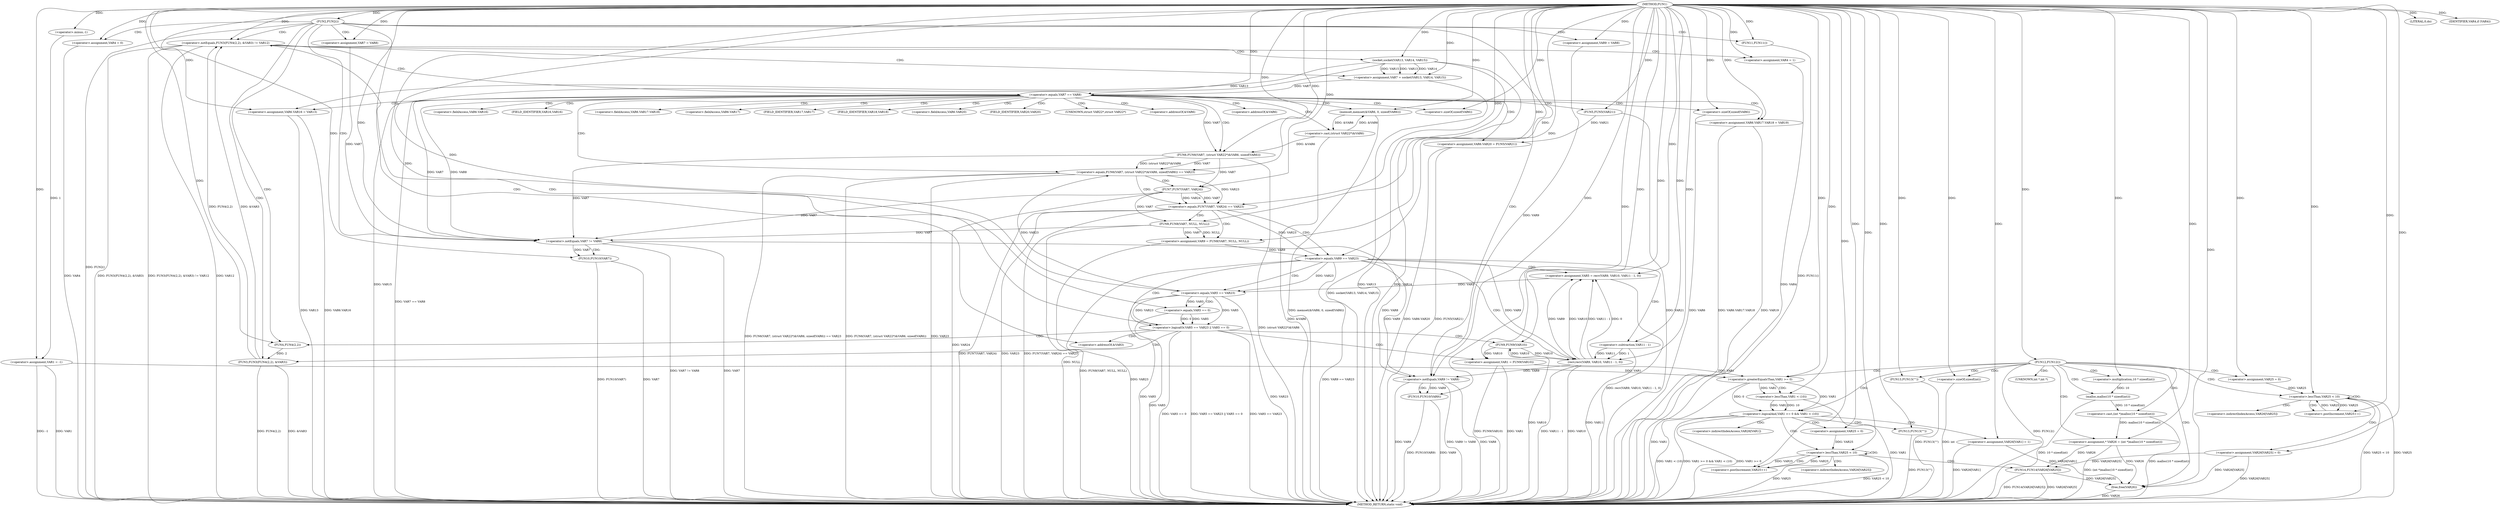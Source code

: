 digraph FUN1 {  
"1000100" [label = "(METHOD,FUN1)" ]
"1000322" [label = "(METHOD_RETURN,static void)" ]
"1000103" [label = "(<operator>.assignment,VAR1 = -1)" ]
"1000105" [label = "(<operator>.minus,-1)" ]
"1000108" [label = "(FUN2,FUN2())" ]
"1000113" [label = "(<operator>.assignment,VAR4 = 0)" ]
"1000119" [label = "(<operator>.assignment,VAR7 = VAR8)" ]
"1000123" [label = "(<operator>.assignment,VAR9 = VAR8)" ]
"1000130" [label = "(<operator>.notEquals,FUN3(FUN4(2,2), &VAR3) != VAR12)" ]
"1000131" [label = "(FUN3,FUN3(FUN4(2,2), &VAR3))" ]
"1000132" [label = "(FUN4,FUN4(2,2))" ]
"1000140" [label = "(<operator>.assignment,VAR4 = 1)" ]
"1000143" [label = "(<operator>.assignment,VAR7 = socket(VAR13, VAR14, VAR15))" ]
"1000145" [label = "(socket,socket(VAR13, VAR14, VAR15))" ]
"1000150" [label = "(<operator>.equals,VAR7 == VAR8)" ]
"1000155" [label = "(memset,memset(&VAR6, 0, sizeof(VAR6)))" ]
"1000159" [label = "(<operator>.sizeOf,sizeof(VAR6))" ]
"1000161" [label = "(<operator>.assignment,VAR6.VAR16 = VAR13)" ]
"1000166" [label = "(<operator>.assignment,VAR6.VAR17.VAR18 = VAR19)" ]
"1000173" [label = "(<operator>.assignment,VAR6.VAR20 = FUN5(VAR21))" ]
"1000177" [label = "(FUN5,FUN5(VAR21))" ]
"1000180" [label = "(<operator>.equals,FUN6(VAR7, (struct VAR22*)&VAR6, sizeof(VAR6)) == VAR23)" ]
"1000181" [label = "(FUN6,FUN6(VAR7, (struct VAR22*)&VAR6, sizeof(VAR6)))" ]
"1000183" [label = "(<operator>.cast,(struct VAR22*)&VAR6)" ]
"1000187" [label = "(<operator>.sizeOf,sizeof(VAR6))" ]
"1000193" [label = "(<operator>.equals,FUN7(VAR7, VAR24) == VAR23)" ]
"1000194" [label = "(FUN7,FUN7(VAR7, VAR24))" ]
"1000200" [label = "(<operator>.assignment,VAR9 = FUN8(VAR7, NULL, NULL))" ]
"1000202" [label = "(FUN8,FUN8(VAR7, NULL, NULL))" ]
"1000207" [label = "(<operator>.equals,VAR9 == VAR23)" ]
"1000212" [label = "(<operator>.assignment,VAR5 = recv(VAR9, VAR10, VAR11 - 1, 0))" ]
"1000214" [label = "(recv,recv(VAR9, VAR10, VAR11 - 1, 0))" ]
"1000217" [label = "(<operator>.subtraction,VAR11 - 1)" ]
"1000222" [label = "(<operator>.logicalOr,VAR5 == VAR23 || VAR5 == 0)" ]
"1000223" [label = "(<operator>.equals,VAR5 == VAR23)" ]
"1000226" [label = "(<operator>.equals,VAR5 == 0)" ]
"1000231" [label = "(<operator>.assignment,VAR1 = FUN9(VAR10))" ]
"1000233" [label = "(FUN9,FUN9(VAR10))" ]
"1000235" [label = "(LITERAL,0,do)" ]
"1000237" [label = "(<operator>.notEquals,VAR7 != VAR8)" ]
"1000241" [label = "(FUN10,FUN10(VAR7))" ]
"1000244" [label = "(<operator>.notEquals,VAR9 != VAR8)" ]
"1000248" [label = "(FUN10,FUN10(VAR9))" ]
"1000251" [label = "(IDENTIFIER,VAR4,if (VAR4))" ]
"1000253" [label = "(FUN11,FUN11())" ]
"1000255" [label = "(FUN12,FUN12())" ]
"1000257" [label = "(FUN13,FUN13(\"\"))" ]
"1000264" [label = "(<operator>.assignment,* VAR26 = (int *)malloc(10 * sizeof(int)))" ]
"1000266" [label = "(<operator>.cast,(int *)malloc(10 * sizeof(int)))" ]
"1000268" [label = "(malloc,malloc(10 * sizeof(int)))" ]
"1000269" [label = "(<operator>.multiplication,10 * sizeof(int))" ]
"1000271" [label = "(<operator>.sizeOf,sizeof(int))" ]
"1000274" [label = "(<operator>.assignment,VAR25 = 0)" ]
"1000277" [label = "(<operator>.lessThan,VAR25 < 10)" ]
"1000280" [label = "(<operator>.postIncrement,VAR25++)" ]
"1000283" [label = "(<operator>.assignment,VAR26[VAR25] = 0)" ]
"1000289" [label = "(<operator>.logicalAnd,VAR1 >= 0 && VAR1 < (10))" ]
"1000290" [label = "(<operator>.greaterEqualsThan,VAR1 >= 0)" ]
"1000293" [label = "(<operator>.lessThan,VAR1 < (10))" ]
"1000297" [label = "(<operator>.assignment,VAR26[VAR1] = 1)" ]
"1000303" [label = "(<operator>.assignment,VAR25 = 0)" ]
"1000306" [label = "(<operator>.lessThan,VAR25 < 10)" ]
"1000309" [label = "(<operator>.postIncrement,VAR25++)" ]
"1000312" [label = "(FUN14,FUN14(VAR26[VAR25]))" ]
"1000318" [label = "(FUN13,FUN13(\"\"))" ]
"1000320" [label = "(free,free(VAR26))" ]
"1000135" [label = "(<operator>.addressOf,&VAR3)" ]
"1000156" [label = "(<operator>.addressOf,&VAR6)" ]
"1000162" [label = "(<operator>.fieldAccess,VAR6.VAR16)" ]
"1000164" [label = "(FIELD_IDENTIFIER,VAR16,VAR16)" ]
"1000167" [label = "(<operator>.fieldAccess,VAR6.VAR17.VAR18)" ]
"1000168" [label = "(<operator>.fieldAccess,VAR6.VAR17)" ]
"1000170" [label = "(FIELD_IDENTIFIER,VAR17,VAR17)" ]
"1000171" [label = "(FIELD_IDENTIFIER,VAR18,VAR18)" ]
"1000174" [label = "(<operator>.fieldAccess,VAR6.VAR20)" ]
"1000176" [label = "(FIELD_IDENTIFIER,VAR20,VAR20)" ]
"1000184" [label = "(UNKNOWN,struct VAR22*,struct VAR22*)" ]
"1000185" [label = "(<operator>.addressOf,&VAR6)" ]
"1000267" [label = "(UNKNOWN,int *,int *)" ]
"1000284" [label = "(<operator>.indirectIndexAccess,VAR26[VAR25])" ]
"1000298" [label = "(<operator>.indirectIndexAccess,VAR26[VAR1])" ]
"1000313" [label = "(<operator>.indirectIndexAccess,VAR26[VAR25])" ]
  "1000183" -> "1000322"  [ label = "DDG: &VAR6"] 
  "1000180" -> "1000322"  [ label = "DDG: FUN6(VAR7, (struct VAR22*)&VAR6, sizeof(VAR6))"] 
  "1000248" -> "1000322"  [ label = "DDG: FUN10(VAR9)"] 
  "1000187" -> "1000322"  [ label = "DDG: VAR6"] 
  "1000177" -> "1000322"  [ label = "DDG: VAR21"] 
  "1000130" -> "1000322"  [ label = "DDG: FUN3(FUN4(2,2), &VAR3) != VAR12"] 
  "1000297" -> "1000322"  [ label = "DDG: VAR26[VAR1]"] 
  "1000290" -> "1000322"  [ label = "DDG: VAR1"] 
  "1000166" -> "1000322"  [ label = "DDG: VAR19"] 
  "1000312" -> "1000322"  [ label = "DDG: FUN14(VAR26[VAR25])"] 
  "1000223" -> "1000322"  [ label = "DDG: VAR23"] 
  "1000193" -> "1000322"  [ label = "DDG: FUN7(VAR7, VAR24)"] 
  "1000226" -> "1000322"  [ label = "DDG: VAR5"] 
  "1000222" -> "1000322"  [ label = "DDG: VAR5 == VAR23"] 
  "1000108" -> "1000322"  [ label = "DDG: FUN2()"] 
  "1000237" -> "1000322"  [ label = "DDG: VAR7 != VAR8"] 
  "1000207" -> "1000322"  [ label = "DDG: VAR23"] 
  "1000283" -> "1000322"  [ label = "DDG: VAR26[VAR25]"] 
  "1000293" -> "1000322"  [ label = "DDG: VAR1"] 
  "1000231" -> "1000322"  [ label = "DDG: FUN9(VAR10)"] 
  "1000253" -> "1000322"  [ label = "DDG: FUN11()"] 
  "1000289" -> "1000322"  [ label = "DDG: VAR1 >= 0"] 
  "1000318" -> "1000322"  [ label = "DDG: FUN13(\"\")"] 
  "1000289" -> "1000322"  [ label = "DDG: VAR1 < (10)"] 
  "1000214" -> "1000322"  [ label = "DDG: VAR10"] 
  "1000255" -> "1000322"  [ label = "DDG: FUN12()"] 
  "1000103" -> "1000322"  [ label = "DDG: VAR1"] 
  "1000103" -> "1000322"  [ label = "DDG: -1"] 
  "1000222" -> "1000322"  [ label = "DDG: VAR5 == 0"] 
  "1000312" -> "1000322"  [ label = "DDG: VAR26[VAR25]"] 
  "1000214" -> "1000322"  [ label = "DDG: VAR11 - 1"] 
  "1000212" -> "1000322"  [ label = "DDG: recv(VAR9, VAR10, VAR11 - 1, 0)"] 
  "1000180" -> "1000322"  [ label = "DDG: VAR23"] 
  "1000237" -> "1000322"  [ label = "DDG: VAR7"] 
  "1000113" -> "1000322"  [ label = "DDG: VAR4"] 
  "1000306" -> "1000322"  [ label = "DDG: VAR25"] 
  "1000131" -> "1000322"  [ label = "DDG: FUN4(2,2)"] 
  "1000140" -> "1000322"  [ label = "DDG: VAR4"] 
  "1000268" -> "1000322"  [ label = "DDG: 10 * sizeof(int)"] 
  "1000266" -> "1000322"  [ label = "DDG: malloc(10 * sizeof(int))"] 
  "1000155" -> "1000322"  [ label = "DDG: memset(&VAR6, 0, sizeof(VAR6))"] 
  "1000166" -> "1000322"  [ label = "DDG: VAR6.VAR17.VAR18"] 
  "1000289" -> "1000322"  [ label = "DDG: VAR1 >= 0 && VAR1 < (10)"] 
  "1000180" -> "1000322"  [ label = "DDG: FUN6(VAR7, (struct VAR22*)&VAR6, sizeof(VAR6)) == VAR23"] 
  "1000217" -> "1000322"  [ label = "DDG: VAR11"] 
  "1000222" -> "1000322"  [ label = "DDG: VAR5 == VAR23 || VAR5 == 0"] 
  "1000306" -> "1000322"  [ label = "DDG: VAR25 < 10"] 
  "1000145" -> "1000322"  [ label = "DDG: VAR15"] 
  "1000207" -> "1000322"  [ label = "DDG: VAR9 == VAR23"] 
  "1000264" -> "1000322"  [ label = "DDG: (int *)malloc(10 * sizeof(int))"] 
  "1000277" -> "1000322"  [ label = "DDG: VAR25"] 
  "1000193" -> "1000322"  [ label = "DDG: VAR23"] 
  "1000231" -> "1000322"  [ label = "DDG: VAR1"] 
  "1000131" -> "1000322"  [ label = "DDG: &VAR3"] 
  "1000193" -> "1000322"  [ label = "DDG: FUN7(VAR7, VAR24) == VAR23"] 
  "1000233" -> "1000322"  [ label = "DDG: VAR10"] 
  "1000277" -> "1000322"  [ label = "DDG: VAR25 < 10"] 
  "1000241" -> "1000322"  [ label = "DDG: VAR7"] 
  "1000143" -> "1000322"  [ label = "DDG: socket(VAR13, VAR14, VAR15)"] 
  "1000173" -> "1000322"  [ label = "DDG: FUN5(VAR21)"] 
  "1000244" -> "1000322"  [ label = "DDG: VAR9 != VAR8"] 
  "1000150" -> "1000322"  [ label = "DDG: VAR7 == VAR8"] 
  "1000257" -> "1000322"  [ label = "DDG: FUN13(\"\")"] 
  "1000271" -> "1000322"  [ label = "DDG: int"] 
  "1000320" -> "1000322"  [ label = "DDG: VAR26"] 
  "1000202" -> "1000322"  [ label = "DDG: NULL"] 
  "1000244" -> "1000322"  [ label = "DDG: VAR9"] 
  "1000194" -> "1000322"  [ label = "DDG: VAR24"] 
  "1000161" -> "1000322"  [ label = "DDG: VAR6.VAR16"] 
  "1000244" -> "1000322"  [ label = "DDG: VAR8"] 
  "1000145" -> "1000322"  [ label = "DDG: VAR13"] 
  "1000241" -> "1000322"  [ label = "DDG: FUN10(VAR7)"] 
  "1000145" -> "1000322"  [ label = "DDG: VAR14"] 
  "1000181" -> "1000322"  [ label = "DDG: (struct VAR22*)&VAR6"] 
  "1000173" -> "1000322"  [ label = "DDG: VAR6.VAR20"] 
  "1000130" -> "1000322"  [ label = "DDG: VAR12"] 
  "1000248" -> "1000322"  [ label = "DDG: VAR9"] 
  "1000223" -> "1000322"  [ label = "DDG: VAR5"] 
  "1000161" -> "1000322"  [ label = "DDG: VAR13"] 
  "1000130" -> "1000322"  [ label = "DDG: FUN3(FUN4(2,2), &VAR3)"] 
  "1000200" -> "1000322"  [ label = "DDG: FUN8(VAR7, NULL, NULL)"] 
  "1000105" -> "1000103"  [ label = "DDG: 1"] 
  "1000100" -> "1000103"  [ label = "DDG: "] 
  "1000100" -> "1000105"  [ label = "DDG: "] 
  "1000100" -> "1000108"  [ label = "DDG: "] 
  "1000100" -> "1000113"  [ label = "DDG: "] 
  "1000100" -> "1000119"  [ label = "DDG: "] 
  "1000100" -> "1000123"  [ label = "DDG: "] 
  "1000131" -> "1000130"  [ label = "DDG: FUN4(2,2)"] 
  "1000131" -> "1000130"  [ label = "DDG: &VAR3"] 
  "1000132" -> "1000131"  [ label = "DDG: 2"] 
  "1000100" -> "1000132"  [ label = "DDG: "] 
  "1000100" -> "1000130"  [ label = "DDG: "] 
  "1000100" -> "1000140"  [ label = "DDG: "] 
  "1000145" -> "1000143"  [ label = "DDG: VAR13"] 
  "1000145" -> "1000143"  [ label = "DDG: VAR14"] 
  "1000145" -> "1000143"  [ label = "DDG: VAR15"] 
  "1000100" -> "1000143"  [ label = "DDG: "] 
  "1000100" -> "1000145"  [ label = "DDG: "] 
  "1000143" -> "1000150"  [ label = "DDG: VAR7"] 
  "1000100" -> "1000150"  [ label = "DDG: "] 
  "1000183" -> "1000155"  [ label = "DDG: &VAR6"] 
  "1000100" -> "1000155"  [ label = "DDG: "] 
  "1000100" -> "1000159"  [ label = "DDG: "] 
  "1000145" -> "1000161"  [ label = "DDG: VAR13"] 
  "1000100" -> "1000161"  [ label = "DDG: "] 
  "1000100" -> "1000166"  [ label = "DDG: "] 
  "1000177" -> "1000173"  [ label = "DDG: VAR21"] 
  "1000100" -> "1000177"  [ label = "DDG: "] 
  "1000181" -> "1000180"  [ label = "DDG: VAR7"] 
  "1000181" -> "1000180"  [ label = "DDG: (struct VAR22*)&VAR6"] 
  "1000150" -> "1000181"  [ label = "DDG: VAR7"] 
  "1000100" -> "1000181"  [ label = "DDG: "] 
  "1000183" -> "1000181"  [ label = "DDG: &VAR6"] 
  "1000155" -> "1000183"  [ label = "DDG: &VAR6"] 
  "1000100" -> "1000187"  [ label = "DDG: "] 
  "1000223" -> "1000180"  [ label = "DDG: VAR23"] 
  "1000100" -> "1000180"  [ label = "DDG: "] 
  "1000194" -> "1000193"  [ label = "DDG: VAR7"] 
  "1000194" -> "1000193"  [ label = "DDG: VAR24"] 
  "1000181" -> "1000194"  [ label = "DDG: VAR7"] 
  "1000100" -> "1000194"  [ label = "DDG: "] 
  "1000180" -> "1000193"  [ label = "DDG: VAR23"] 
  "1000100" -> "1000193"  [ label = "DDG: "] 
  "1000202" -> "1000200"  [ label = "DDG: VAR7"] 
  "1000202" -> "1000200"  [ label = "DDG: NULL"] 
  "1000100" -> "1000200"  [ label = "DDG: "] 
  "1000194" -> "1000202"  [ label = "DDG: VAR7"] 
  "1000100" -> "1000202"  [ label = "DDG: "] 
  "1000200" -> "1000207"  [ label = "DDG: VAR9"] 
  "1000100" -> "1000207"  [ label = "DDG: "] 
  "1000193" -> "1000207"  [ label = "DDG: VAR23"] 
  "1000214" -> "1000212"  [ label = "DDG: VAR9"] 
  "1000214" -> "1000212"  [ label = "DDG: VAR10"] 
  "1000214" -> "1000212"  [ label = "DDG: VAR11 - 1"] 
  "1000214" -> "1000212"  [ label = "DDG: 0"] 
  "1000100" -> "1000212"  [ label = "DDG: "] 
  "1000207" -> "1000214"  [ label = "DDG: VAR9"] 
  "1000100" -> "1000214"  [ label = "DDG: "] 
  "1000233" -> "1000214"  [ label = "DDG: VAR10"] 
  "1000217" -> "1000214"  [ label = "DDG: VAR11"] 
  "1000217" -> "1000214"  [ label = "DDG: 1"] 
  "1000100" -> "1000217"  [ label = "DDG: "] 
  "1000223" -> "1000222"  [ label = "DDG: VAR5"] 
  "1000223" -> "1000222"  [ label = "DDG: VAR23"] 
  "1000212" -> "1000223"  [ label = "DDG: VAR5"] 
  "1000100" -> "1000223"  [ label = "DDG: "] 
  "1000207" -> "1000223"  [ label = "DDG: VAR23"] 
  "1000226" -> "1000222"  [ label = "DDG: VAR5"] 
  "1000226" -> "1000222"  [ label = "DDG: 0"] 
  "1000223" -> "1000226"  [ label = "DDG: VAR5"] 
  "1000100" -> "1000226"  [ label = "DDG: "] 
  "1000233" -> "1000231"  [ label = "DDG: VAR10"] 
  "1000100" -> "1000231"  [ label = "DDG: "] 
  "1000214" -> "1000233"  [ label = "DDG: VAR10"] 
  "1000100" -> "1000233"  [ label = "DDG: "] 
  "1000100" -> "1000235"  [ label = "DDG: "] 
  "1000181" -> "1000237"  [ label = "DDG: VAR7"] 
  "1000150" -> "1000237"  [ label = "DDG: VAR7"] 
  "1000194" -> "1000237"  [ label = "DDG: VAR7"] 
  "1000202" -> "1000237"  [ label = "DDG: VAR7"] 
  "1000119" -> "1000237"  [ label = "DDG: VAR7"] 
  "1000100" -> "1000237"  [ label = "DDG: "] 
  "1000150" -> "1000237"  [ label = "DDG: VAR8"] 
  "1000237" -> "1000241"  [ label = "DDG: VAR7"] 
  "1000100" -> "1000241"  [ label = "DDG: "] 
  "1000207" -> "1000244"  [ label = "DDG: VAR9"] 
  "1000214" -> "1000244"  [ label = "DDG: VAR9"] 
  "1000123" -> "1000244"  [ label = "DDG: VAR9"] 
  "1000100" -> "1000244"  [ label = "DDG: "] 
  "1000237" -> "1000244"  [ label = "DDG: VAR8"] 
  "1000244" -> "1000248"  [ label = "DDG: VAR9"] 
  "1000100" -> "1000248"  [ label = "DDG: "] 
  "1000100" -> "1000251"  [ label = "DDG: "] 
  "1000100" -> "1000253"  [ label = "DDG: "] 
  "1000100" -> "1000255"  [ label = "DDG: "] 
  "1000100" -> "1000257"  [ label = "DDG: "] 
  "1000266" -> "1000264"  [ label = "DDG: malloc(10 * sizeof(int))"] 
  "1000100" -> "1000264"  [ label = "DDG: "] 
  "1000268" -> "1000266"  [ label = "DDG: 10 * sizeof(int)"] 
  "1000269" -> "1000268"  [ label = "DDG: 10"] 
  "1000100" -> "1000269"  [ label = "DDG: "] 
  "1000100" -> "1000271"  [ label = "DDG: "] 
  "1000100" -> "1000274"  [ label = "DDG: "] 
  "1000274" -> "1000277"  [ label = "DDG: VAR25"] 
  "1000280" -> "1000277"  [ label = "DDG: VAR25"] 
  "1000100" -> "1000277"  [ label = "DDG: "] 
  "1000277" -> "1000280"  [ label = "DDG: VAR25"] 
  "1000100" -> "1000280"  [ label = "DDG: "] 
  "1000100" -> "1000283"  [ label = "DDG: "] 
  "1000290" -> "1000289"  [ label = "DDG: VAR1"] 
  "1000290" -> "1000289"  [ label = "DDG: 0"] 
  "1000103" -> "1000290"  [ label = "DDG: VAR1"] 
  "1000231" -> "1000290"  [ label = "DDG: VAR1"] 
  "1000100" -> "1000290"  [ label = "DDG: "] 
  "1000293" -> "1000289"  [ label = "DDG: VAR1"] 
  "1000293" -> "1000289"  [ label = "DDG: 10"] 
  "1000290" -> "1000293"  [ label = "DDG: VAR1"] 
  "1000100" -> "1000293"  [ label = "DDG: "] 
  "1000100" -> "1000297"  [ label = "DDG: "] 
  "1000100" -> "1000303"  [ label = "DDG: "] 
  "1000309" -> "1000306"  [ label = "DDG: VAR25"] 
  "1000303" -> "1000306"  [ label = "DDG: VAR25"] 
  "1000100" -> "1000306"  [ label = "DDG: "] 
  "1000306" -> "1000309"  [ label = "DDG: VAR25"] 
  "1000100" -> "1000309"  [ label = "DDG: "] 
  "1000283" -> "1000312"  [ label = "DDG: VAR26[VAR25]"] 
  "1000264" -> "1000312"  [ label = "DDG: VAR26"] 
  "1000100" -> "1000318"  [ label = "DDG: "] 
  "1000297" -> "1000320"  [ label = "DDG: VAR26[VAR1]"] 
  "1000283" -> "1000320"  [ label = "DDG: VAR26[VAR25]"] 
  "1000312" -> "1000320"  [ label = "DDG: VAR26[VAR25]"] 
  "1000264" -> "1000320"  [ label = "DDG: VAR26"] 
  "1000100" -> "1000320"  [ label = "DDG: "] 
  "1000108" -> "1000244"  [ label = "CDG: "] 
  "1000108" -> "1000132"  [ label = "CDG: "] 
  "1000108" -> "1000123"  [ label = "CDG: "] 
  "1000108" -> "1000130"  [ label = "CDG: "] 
  "1000108" -> "1000119"  [ label = "CDG: "] 
  "1000108" -> "1000135"  [ label = "CDG: "] 
  "1000108" -> "1000131"  [ label = "CDG: "] 
  "1000108" -> "1000113"  [ label = "CDG: "] 
  "1000108" -> "1000237"  [ label = "CDG: "] 
  "1000108" -> "1000253"  [ label = "CDG: "] 
  "1000130" -> "1000150"  [ label = "CDG: "] 
  "1000130" -> "1000145"  [ label = "CDG: "] 
  "1000130" -> "1000143"  [ label = "CDG: "] 
  "1000130" -> "1000140"  [ label = "CDG: "] 
  "1000150" -> "1000164"  [ label = "CDG: "] 
  "1000150" -> "1000174"  [ label = "CDG: "] 
  "1000150" -> "1000156"  [ label = "CDG: "] 
  "1000150" -> "1000161"  [ label = "CDG: "] 
  "1000150" -> "1000166"  [ label = "CDG: "] 
  "1000150" -> "1000180"  [ label = "CDG: "] 
  "1000150" -> "1000183"  [ label = "CDG: "] 
  "1000150" -> "1000167"  [ label = "CDG: "] 
  "1000150" -> "1000176"  [ label = "CDG: "] 
  "1000150" -> "1000187"  [ label = "CDG: "] 
  "1000150" -> "1000185"  [ label = "CDG: "] 
  "1000150" -> "1000168"  [ label = "CDG: "] 
  "1000150" -> "1000159"  [ label = "CDG: "] 
  "1000150" -> "1000173"  [ label = "CDG: "] 
  "1000150" -> "1000155"  [ label = "CDG: "] 
  "1000150" -> "1000170"  [ label = "CDG: "] 
  "1000150" -> "1000171"  [ label = "CDG: "] 
  "1000150" -> "1000184"  [ label = "CDG: "] 
  "1000150" -> "1000177"  [ label = "CDG: "] 
  "1000150" -> "1000162"  [ label = "CDG: "] 
  "1000150" -> "1000181"  [ label = "CDG: "] 
  "1000180" -> "1000194"  [ label = "CDG: "] 
  "1000180" -> "1000193"  [ label = "CDG: "] 
  "1000193" -> "1000200"  [ label = "CDG: "] 
  "1000193" -> "1000207"  [ label = "CDG: "] 
  "1000193" -> "1000202"  [ label = "CDG: "] 
  "1000207" -> "1000222"  [ label = "CDG: "] 
  "1000207" -> "1000214"  [ label = "CDG: "] 
  "1000207" -> "1000217"  [ label = "CDG: "] 
  "1000207" -> "1000212"  [ label = "CDG: "] 
  "1000207" -> "1000223"  [ label = "CDG: "] 
  "1000222" -> "1000233"  [ label = "CDG: "] 
  "1000222" -> "1000231"  [ label = "CDG: "] 
  "1000222" -> "1000132"  [ label = "CDG: "] 
  "1000222" -> "1000130"  [ label = "CDG: "] 
  "1000222" -> "1000135"  [ label = "CDG: "] 
  "1000222" -> "1000131"  [ label = "CDG: "] 
  "1000223" -> "1000226"  [ label = "CDG: "] 
  "1000237" -> "1000241"  [ label = "CDG: "] 
  "1000244" -> "1000248"  [ label = "CDG: "] 
  "1000255" -> "1000268"  [ label = "CDG: "] 
  "1000255" -> "1000274"  [ label = "CDG: "] 
  "1000255" -> "1000277"  [ label = "CDG: "] 
  "1000255" -> "1000269"  [ label = "CDG: "] 
  "1000255" -> "1000289"  [ label = "CDG: "] 
  "1000255" -> "1000320"  [ label = "CDG: "] 
  "1000255" -> "1000290"  [ label = "CDG: "] 
  "1000255" -> "1000266"  [ label = "CDG: "] 
  "1000255" -> "1000271"  [ label = "CDG: "] 
  "1000255" -> "1000267"  [ label = "CDG: "] 
  "1000255" -> "1000257"  [ label = "CDG: "] 
  "1000255" -> "1000264"  [ label = "CDG: "] 
  "1000277" -> "1000277"  [ label = "CDG: "] 
  "1000277" -> "1000284"  [ label = "CDG: "] 
  "1000277" -> "1000283"  [ label = "CDG: "] 
  "1000277" -> "1000280"  [ label = "CDG: "] 
  "1000289" -> "1000298"  [ label = "CDG: "] 
  "1000289" -> "1000318"  [ label = "CDG: "] 
  "1000289" -> "1000303"  [ label = "CDG: "] 
  "1000289" -> "1000297"  [ label = "CDG: "] 
  "1000289" -> "1000306"  [ label = "CDG: "] 
  "1000290" -> "1000293"  [ label = "CDG: "] 
  "1000306" -> "1000312"  [ label = "CDG: "] 
  "1000306" -> "1000313"  [ label = "CDG: "] 
  "1000306" -> "1000306"  [ label = "CDG: "] 
  "1000306" -> "1000309"  [ label = "CDG: "] 
}
